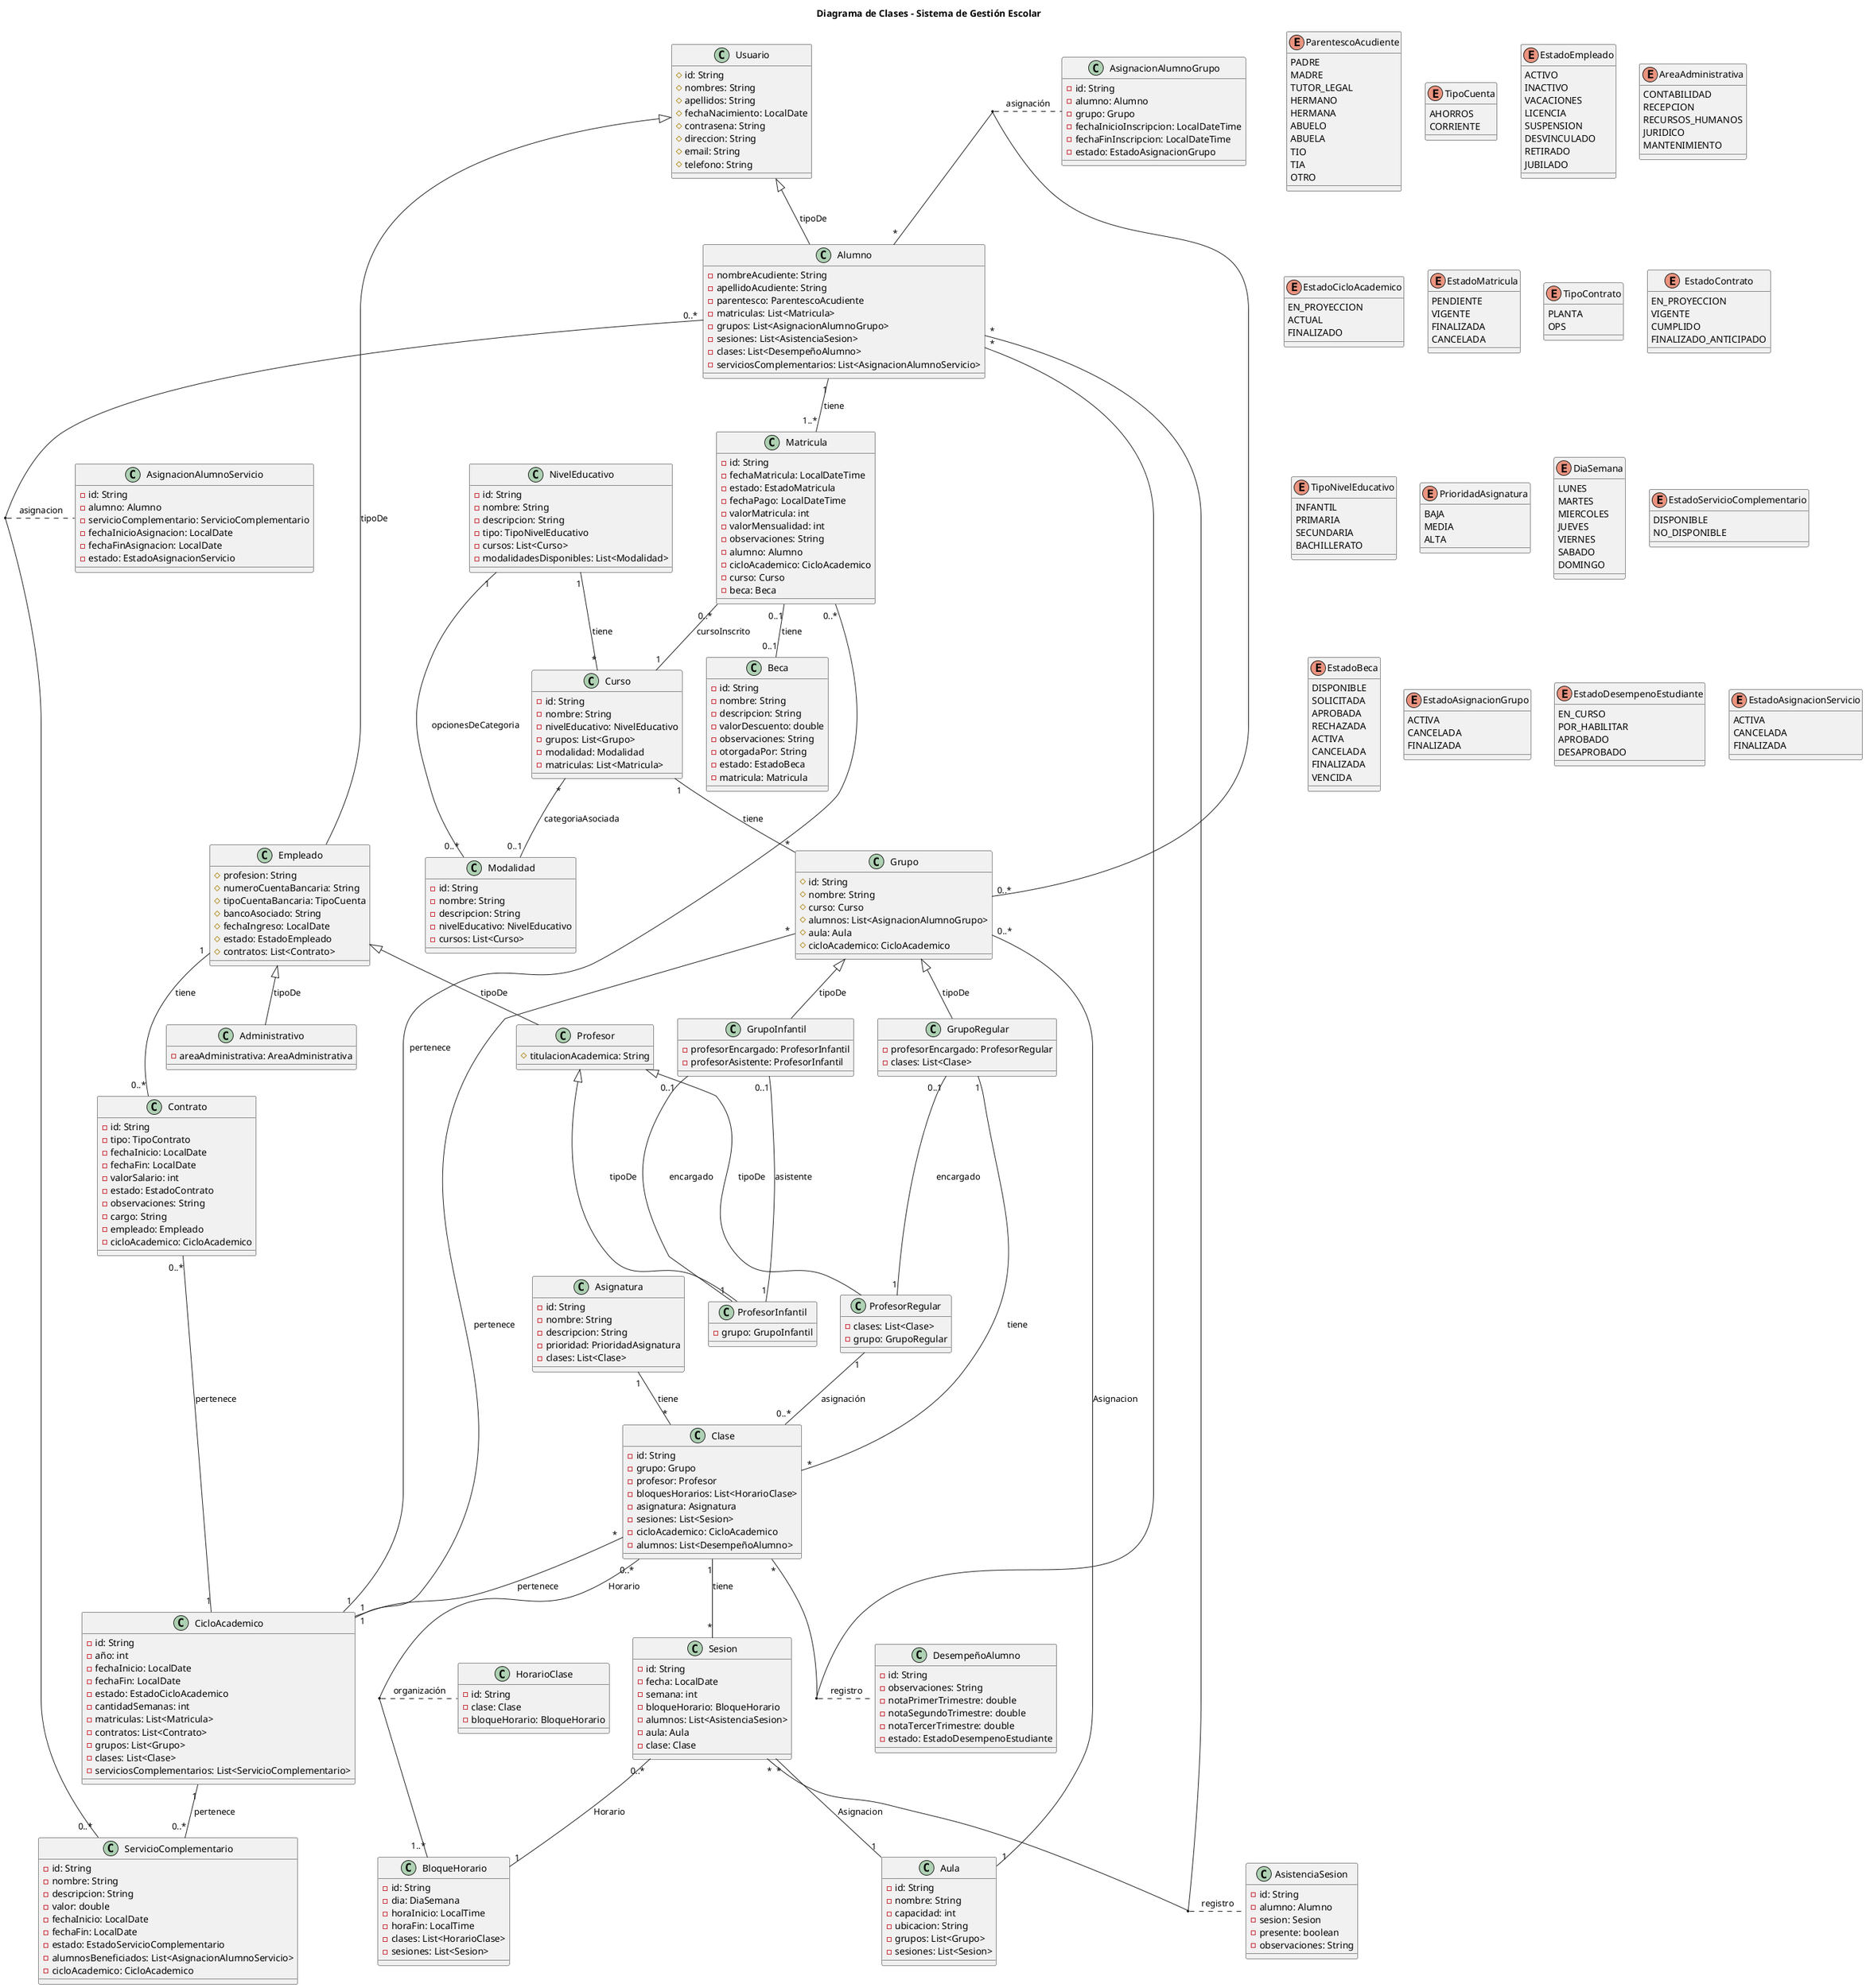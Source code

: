 @startuml DiagramaDeClases
title Diagrama de Clases - Sistema de Gestión Escolar

class Usuario {
  # id: String
  # nombres: String
  # apellidos: String
  # fechaNacimiento: LocalDate
  # contrasena: String
  # direccion: String
  # email: String
  # telefono: String
}

class Alumno {
  - nombreAcudiente: String
  - apellidoAcudiente: String
  - parentesco: ParentescoAcudiente
  - matriculas: List<Matricula>
  - grupos: List<AsignacionAlumnoGrupo>
  - sesiones: List<AsistenciaSesion>
  - clases: List<DesempeñoAlumno>
  - serviciosComplementarios: List<AsignacionAlumnoServicio>
}

enum ParentescoAcudiente {
  PADRE
  MADRE
  TUTOR_LEGAL
  HERMANO
  HERMANA
  ABUELO
  ABUELA
  TIO
  TIA
  OTRO
}

class Empleado {
  # profesion: String
  # numeroCuentaBancaria: String
  # tipoCuentaBancaria: TipoCuenta
  # bancoAsociado: String
  # fechaIngreso: LocalDate
  # estado: EstadoEmpleado
  # contratos: List<Contrato>
}

enum TipoCuenta {
  AHORROS
  CORRIENTE
}

enum EstadoEmpleado {
  ACTIVO
  INACTIVO
  VACACIONES
  LICENCIA
  SUSPENSION
  DESVINCULADO
  RETIRADO
  JUBILADO
}


class Profesor {
  # titulacionAcademica: String
}

class ProfesorRegular {
  - clases: List<Clase>
  - grupo: GrupoRegular
}

class ProfesorInfantil {
  - grupo: GrupoInfantil
}

class Administrativo {
  - areaAdministrativa: AreaAdministrativa
}

enum AreaAdministrativa{
  CONTABILIDAD
  RECEPCION
  RECURSOS_HUMANOS
  JURIDICO
  MANTENIMIENTO
}

class CicloAcademico {
  - id: String
  - año: int
  - fechaInicio: LocalDate
  - fechaFin: LocalDate
  - estado: EstadoCicloAcademico
  - cantidadSemanas: int
  - matriculas: List<Matricula>
  - contratos: List<Contrato>
  - grupos: List<Grupo>
  - clases: List<Clase>
  - serviciosComplementarios: List<ServicioComplementario>
}

enum EstadoCicloAcademico {
  EN_PROYECCION
  ACTUAL
  FINALIZADO
}

class Matricula {
  - id: String
  - fechaMatricula: LocalDateTime
  - estado: EstadoMatricula
  - fechaPago: LocalDateTime
  - valorMatricula: int
  - valorMensualidad: int
  - observaciones: String
  - alumno: Alumno
  - cicloAcademico: CicloAcademico
  - curso: Curso
  - beca: Beca
}

enum EstadoMatricula {
  PENDIENTE
  VIGENTE
  FINALIZADA
  CANCELADA
}

class Contrato {
  - id: String
  - tipo: TipoContrato
  - fechaInicio: LocalDate
  - fechaFin: LocalDate
  - valorSalario: int
  - estado: EstadoContrato
  - observaciones: String
  - cargo: String
  - empleado: Empleado
  - cicloAcademico: CicloAcademico
}

enum TipoContrato {
  PLANTA
  OPS
}

enum EstadoContrato {
  EN_PROYECCION
  VIGENTE
  CUMPLIDO
  FINALIZADO_ANTICIPADO
}

class NivelEducativo {
  - id: String
  - nombre: String
  - descripcion: String
  - tipo: TipoNivelEducativo
  - cursos: List<Curso>
  - modalidadesDisponibles: List<Modalidad>
}

enum TipoNivelEducativo {
  INFANTIL
  PRIMARIA
  SECUNDARIA
  BACHILLERATO
}

class Asignatura {
  - id: String
  - nombre: String
  - descripcion: String
  - prioridad: PrioridadAsignatura
  - clases: List<Clase>
}

enum PrioridadAsignatura {
  BAJA
  MEDIA
  ALTA
}

class Curso {
  - id: String
  - nombre: String
  - nivelEducativo: NivelEducativo
  - grupos: List<Grupo>
  - modalidad: Modalidad
  - matriculas: List<Matricula>
}

class Grupo {
  # id: String
  # nombre: String
  # curso: Curso
  # alumnos: List<AsignacionAlumnoGrupo>
  # aula: Aula
  # cicloAcademico: CicloAcademico
}

class GrupoRegular {
  - profesorEncargado: ProfesorRegular
  - clases: List<Clase>
}

class GrupoInfantil {
  - profesorEncargado: ProfesorInfantil
  - profesorAsistente: ProfesorInfantil
}

class Modalidad {
  - id: String
  - nombre: String
  - descripcion: String
  - nivelEducativo: NivelEducativo
  - cursos: List<Curso>
}

class Clase {
  - id: String
  - grupo: Grupo
  - profesor: Profesor
  - bloquesHorarios: List<HorarioClase>
  - asignatura: Asignatura
  - sesiones: List<Sesion>
  - cicloAcademico: CicloAcademico
  - alumnos: List<DesempeñoAlumno>
}

class Sesion {
  - id: String
  - fecha: LocalDate
  - semana: int
  - bloqueHorario: BloqueHorario
  - alumnos: List<AsistenciaSesion>
  - aula: Aula
  - clase: Clase
}

class BloqueHorario {
  - id: String
  - dia: DiaSemana
  - horaInicio: LocalTime
  - horaFin: LocalTime
  - clases: List<HorarioClase>
  - sesiones: List<Sesion>
}

enum DiaSemana {
  LUNES
  MARTES
  MIERCOLES
  JUEVES
  VIERNES
  SABADO
  DOMINGO
}

class Aula {
  - id: String
  - nombre: String
  - capacidad: int
  - ubicacion: String
  - grupos: List<Grupo>
  - sesiones: List<Sesion>
}

class ServicioComplementario {
  - id: String
  - nombre: String
  - descripcion: String
  - valor: double
  - fechaInicio: LocalDate
  - fechaFin: LocalDate
  - estado: EstadoServicioComplementario
  - alumnosBeneficiados: List<AsignacionAlumnoServicio>
  - cicloAcademico: CicloAcademico
}

enum EstadoServicioComplementario {
  DISPONIBLE
  NO_DISPONIBLE
}

class Beca {
  - id: String
  - nombre: String
  - descripcion: String
  - valorDescuento: double
  - observaciones: String
  - otorgadaPor: String
  - estado: EstadoBeca
  - matricula: Matricula
}

enum EstadoBeca {
  DISPONIBLE
  SOLICITADA
  APROBADA
  RECHAZADA
  ACTIVA
  CANCELADA
  FINALIZADA
  VENCIDA
}

class AsignacionAlumnoGrupo {
  - id: String
  - alumno: Alumno
  - grupo: Grupo
  - fechaInicioInscripcion: LocalDateTime
  - fechaFinInscripcion: LocalDateTime
  - estado: EstadoAsignacionGrupo
}

enum EstadoAsignacionGrupo {
  ACTIVA
  CANCELADA
  FINALIZADA
}

class AsistenciaSesion {
  - id: String
  - alumno: Alumno
  - sesion: Sesion
  - presente: boolean
  - observaciones: String
}

class DesempeñoAlumno {
  - id: String
  - observaciones: String
  - notaPrimerTrimestre: double
  - notaSegundoTrimestre: double
  - notaTercerTrimestre: double
  - estado: EstadoDesempenoEstudiante
}

enum EstadoDesempenoEstudiante {
  EN_CURSO
  POR_HABILITAR
  APROBADO
  DESAPROBADO
}

class AsignacionAlumnoServicio {
  - id: String
  - alumno: Alumno
  - servicioComplementario: ServicioComplementario
  - fechaInicioAsignacion: LocalDate
  - fechaFinAsignacion: LocalDate
  - estado: EstadoAsignacionServicio
}

enum EstadoAsignacionServicio {
  ACTIVA
  CANCELADA
  FINALIZADA
}

class HorarioClase {
  - id: String
  - clase: Clase
  - bloqueHorario: BloqueHorario
}

' Relaciones de herencia

Usuario <|-- Alumno : tipoDe
Usuario <|-- Empleado : tipoDe

Empleado <|-- Profesor : tipoDe
Empleado <|-- Administrativo : tipoDe

Profesor <|-- ProfesorRegular : tipoDe
Profesor <|-- ProfesorInfantil : tipoDe

Grupo <|-- GrupoRegular : tipoDe
Grupo <|-- GrupoInfantil : tipoDe

' Vinculación de usuarios a la institución

Alumno "1" -- "1..*" Matricula : tiene
Empleado "1" -- "0..*" Contrato : tiene
Matricula "0..*" -- "1" CicloAcademico : pertenece
Contrato "0..*" -- "1" CicloAcademico : pertenece

' Organización de las materias

NivelEducativo "1" -- "*" Curso : tiene
Curso "1" -- "*" Grupo : tiene
Grupo "0..*" -- "*" Alumno
(Alumno, Grupo) .. AsignacionAlumnoGrupo : asignación

GrupoRegular "0..1" -- "1" ProfesorRegular : encargado
ProfesorRegular "1" -- "0..*" Clase : asignación
GrupoInfantil "0..1" -- "1" ProfesorInfantil : encargado
GrupoInfantil "0..1" -- "1" ProfesorInfantil : asistente

GrupoRegular "1" -- "*" Clase : tiene
Clase "0..*" -- "1..*" BloqueHorario : Horario
(Clase, BloqueHorario) .. HorarioClase : organización
Sesion "0..*" -- "1" BloqueHorario : Horario
Sesion "*" -- "*" Alumno
(Sesion, Alumno) .. AsistenciaSesion : registro

Grupo "0..*" -- "1" Aula : Asignacion
Sesion "*" -- "1" Aula : Asignacion
Asignatura "1" -- "*" Clase : tiene
Clase "1" -- "*" Sesion : tiene
NivelEducativo "1" -- "0..*" Modalidad : opcionesDeCategoria
Curso "*" -- "0..1" Modalidad : categoriaAsociada
Matricula "0..*" -- "1" Curso : cursoInscrito

Grupo "*" -- "1" CicloAcademico : pertenece
Clase "*" -- "1" CicloAcademico : pertenece

Clase "*" -- "*" Alumno
(Clase, Alumno) .. DesempeñoAlumno : registro

' Servicios complementarios

Alumno "0..*" -- "0..*" ServicioComplementario
(Alumno, ServicioComplementario) .. AsignacionAlumnoServicio : asignacion

CicloAcademico "1" -- "0..*" ServicioComplementario : pertenece

' Becas

Matricula "0..1" -- "0..1" Beca : tiene

@enduml